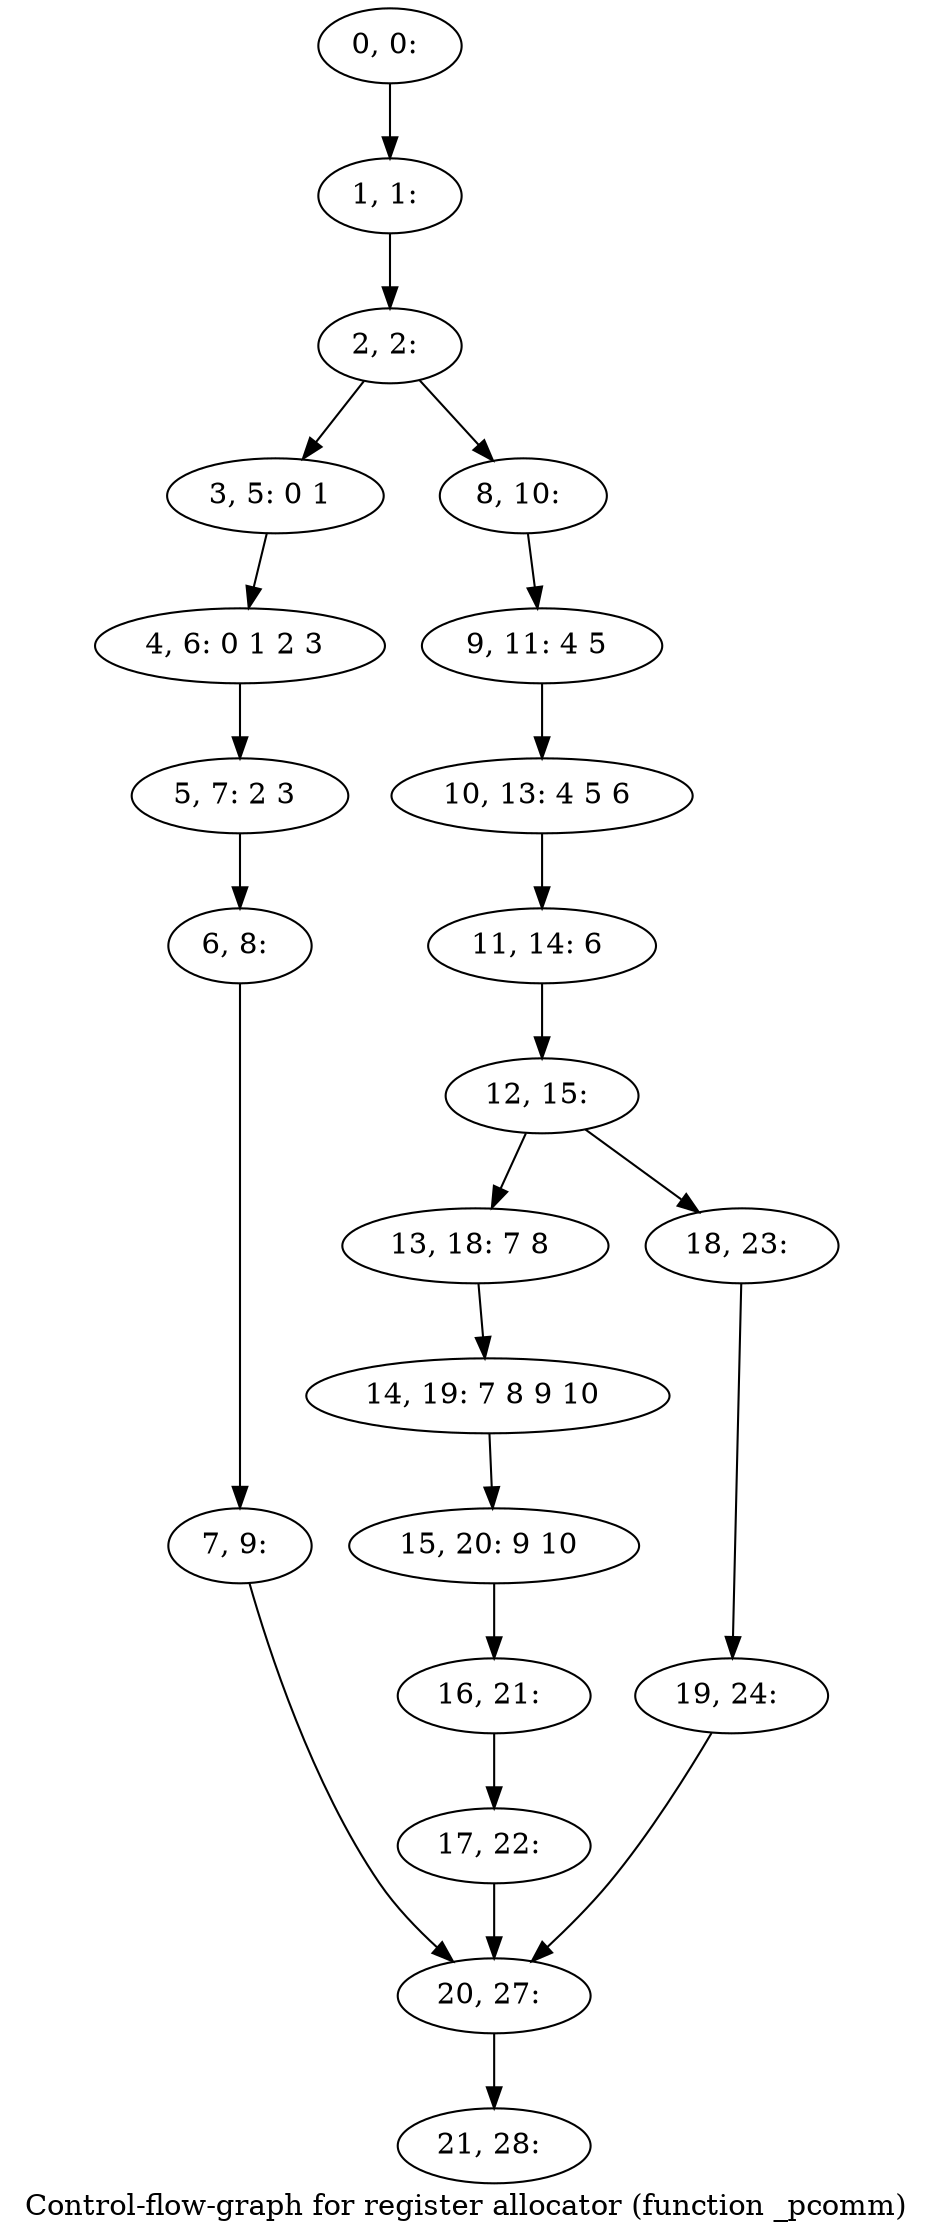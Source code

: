 digraph G {
graph [label="Control-flow-graph for register allocator (function _pcomm)"]
0[label="0, 0: "];
1[label="1, 1: "];
2[label="2, 2: "];
3[label="3, 5: 0 1 "];
4[label="4, 6: 0 1 2 3 "];
5[label="5, 7: 2 3 "];
6[label="6, 8: "];
7[label="7, 9: "];
8[label="8, 10: "];
9[label="9, 11: 4 5 "];
10[label="10, 13: 4 5 6 "];
11[label="11, 14: 6 "];
12[label="12, 15: "];
13[label="13, 18: 7 8 "];
14[label="14, 19: 7 8 9 10 "];
15[label="15, 20: 9 10 "];
16[label="16, 21: "];
17[label="17, 22: "];
18[label="18, 23: "];
19[label="19, 24: "];
20[label="20, 27: "];
21[label="21, 28: "];
0->1 ;
1->2 ;
2->3 ;
2->8 ;
3->4 ;
4->5 ;
5->6 ;
6->7 ;
7->20 ;
8->9 ;
9->10 ;
10->11 ;
11->12 ;
12->13 ;
12->18 ;
13->14 ;
14->15 ;
15->16 ;
16->17 ;
17->20 ;
18->19 ;
19->20 ;
20->21 ;
}
